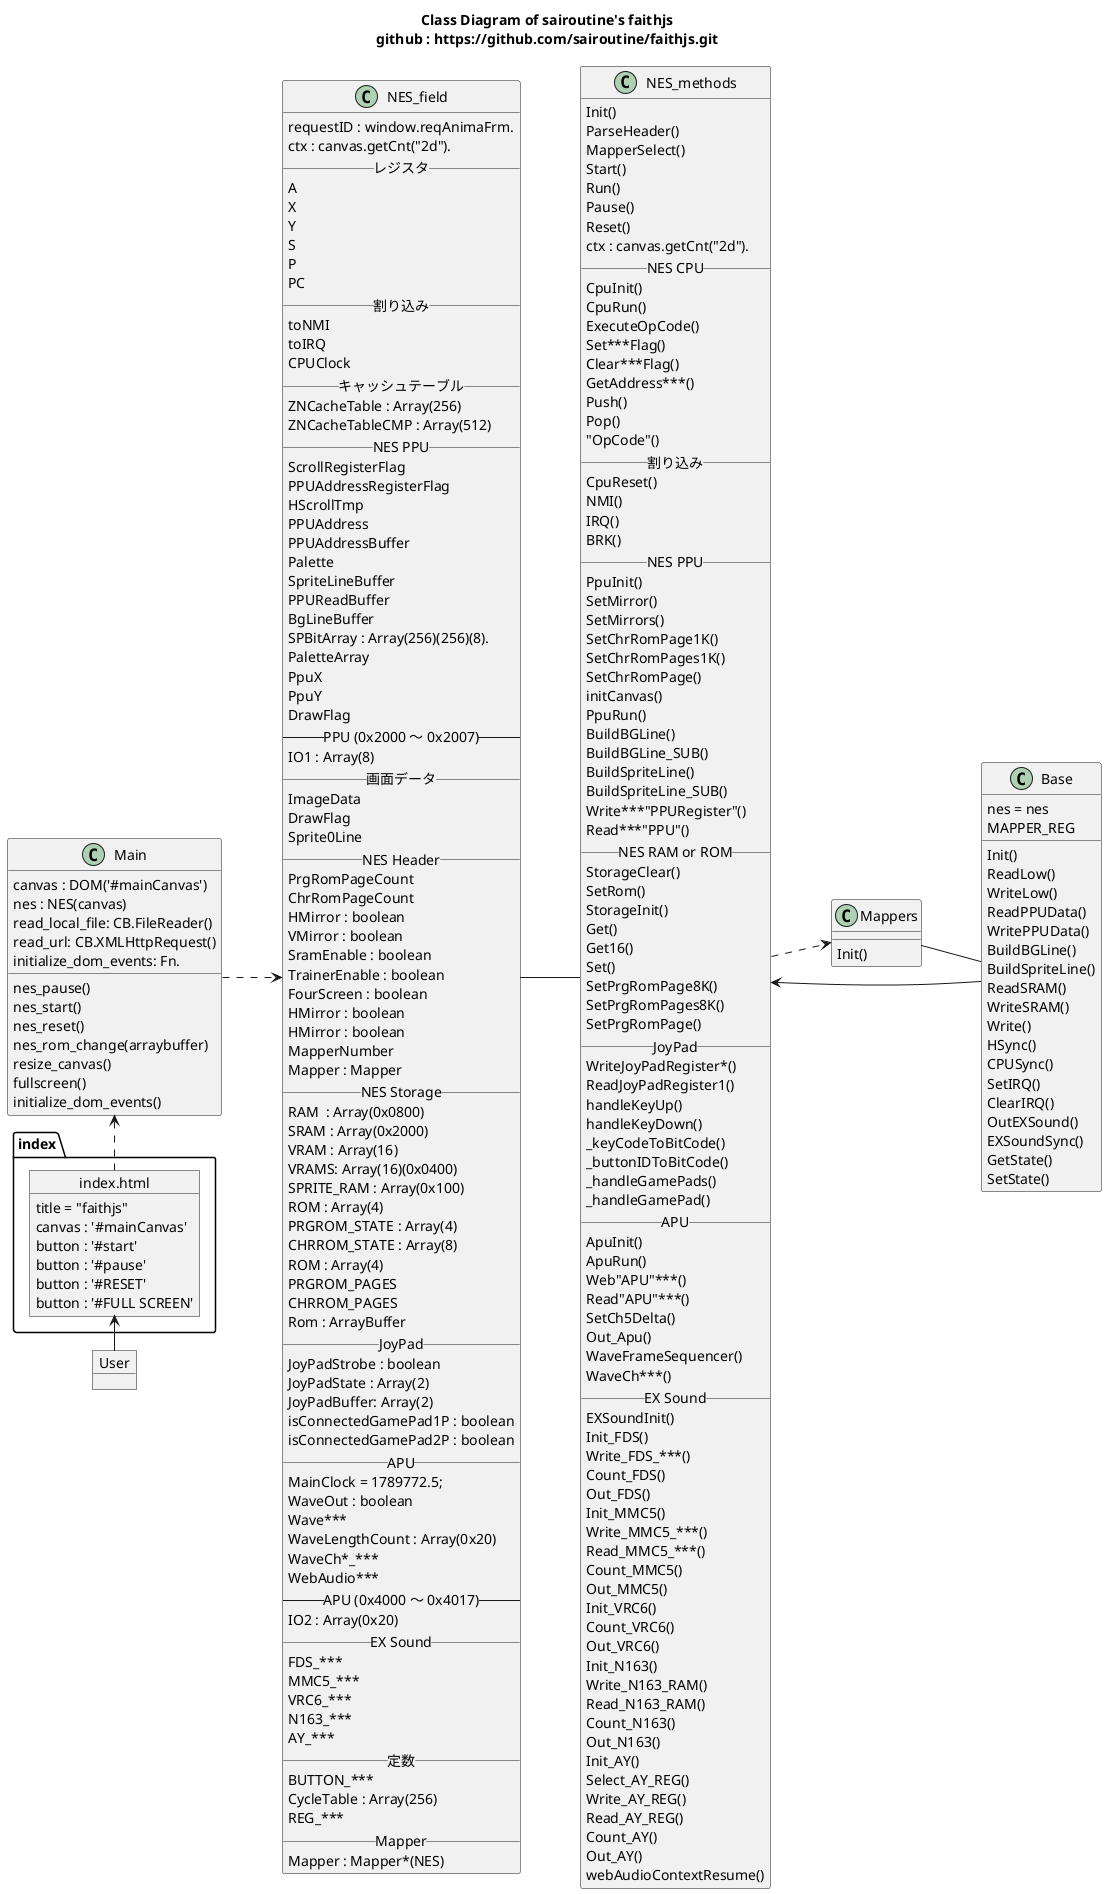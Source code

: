 @startuml
' 02_class_diagram_faithjs.puml

Title 
Class Diagram of sairoutine's faithjs
github : https://github.com/sairoutine/faithjs.git
end Title

left to right direction
object User
object index.html {
  title = "faithjs"
  canvas : '#mainCanvas'
  button : '#start'
  button : '#pause'
  button : '#RESET'
  button : '#FULL SCREEN'
}
User->index.html
index.html.>Main
Main..>NES_field
NES_field--NES_methods
NES_methods..>Mappers
Mappers--Base
NES_methods<--Base

Class Main {
  {field} canvas : DOM('#mainCanvas')
  {field} nes : NES(canvas)
  {field} read_local_file: CB.FileReader()
  {field} read_url: CB.XMLHttpRequest()
  {field} initialize_dom_events: Fn.
  {method} nes_pause()
  {method} nes_start()
  {method} nes_reset()
  {method} nes_rom_change(arraybuffer)
  {method} resize_canvas()
  {method} fullscreen()
  {method} initialize_dom_events()
}
Class NES_field {
  {field} requestID : window.reqAnimaFrm.
  {field} ctx : canvas.getCnt("2d").
  __ レジスタ __
  {field} A 
  {field} X 
  {field} Y 
  {field} S
  {field} P
  {field} PC
  __ 割り込み __
  {field} toNMI
  {field} toIRQ
  {field} CPUClock
  __ キャッシュテーブル __
  {field} ZNCacheTable : Array(256)
  {field} ZNCacheTableCMP : Array(512)
  __ NES PPU __
  {field} ScrollRegisterFlag
  {field} PPUAddressRegisterFlag
  {field} HScrollTmp
  {field} PPUAddress
  {field} PPUAddressBuffer
  {field} Palette
  {field} SpriteLineBuffer
  {field} PPUReadBuffer
  {field} BgLineBuffer
  {field} SPBitArray : Array(256)(256)(8).
  {field} PaletteArray
  {field} PpuX
  {field} PpuY
  {field} DrawFlag
  -- PPU (0x2000 〜 0x2007) --
  {field} IO1 : Array(8)
  __ 画面データ __
  {field} ImageData
  {field} DrawFlag
  {field} Sprite0Line
  __ NES Header __
  {field} PrgRomPageCount
  {field} ChrRomPageCount
  {field} HMirror : boolean
  {field} VMirror : boolean
  {field} SramEnable : boolean
  {field} TrainerEnable : boolean
  {field} FourScreen : boolean
  {field} HMirror : boolean
  {field} HMirror : boolean
  {field} MapperNumber
  {field} Mapper : Mapper
  __ NES Storage __
  {field} RAM  : Array(0x0800)
  {field} SRAM : Array(0x2000)
  {field} VRAM : Array(16)
  {field} VRAMS: Array(16)(0x0400)
  {field} SPRITE_RAM : Array(0x100)
  {field} ROM : Array(4)
  {field} PRGROM_STATE : Array(4)
  {field} CHRROM_STATE : Array(8)
  {field} ROM : Array(4)
  {field} PRGROM_PAGES
  {field} CHRROM_PAGES
  {field} Rom : ArrayBuffer
  __ JoyPad __
  {field} JoyPadStrobe : boolean
  {field} JoyPadState : Array(2)
  {field} JoyPadBuffer: Array(2)
  {field} isConnectedGamePad1P : boolean
  {field} isConnectedGamePad2P : boolean
  __ APU __
  {field} MainClock = 1789772.5;
  {field} WaveOut : boolean
  {field} Wave***
  {field} WaveLengthCount : Array(0x20)
  {field} WaveCh*_***
  {field} WebAudio***
  -- APU (0x4000 〜 0x4017) --
  {field} IO2 : Array(0x20)
  __ EX Sound __
  {field} FDS_***
  {field} MMC5_***
  {field} VRC6_***
  {field} N163_***
  {field} AY_***
  __ 定数 __
  {field} BUTTON_***
  {field} CycleTable : Array(256)
  {field} REG_***
  __ Mapper __
  {field} Mapper : Mapper*(NES)
}
Class NES_methods {
  {method} Init()
  {method} ParseHeader()
  {method} MapperSelect()
  {method} Start()
  {method} Run()
  {method} Pause()
  {method} Reset()
  {method} ctx : canvas.getCnt("2d").
  __ NES CPU __
  {method} CpuInit()
  {method} CpuRun()
  {method} ExecuteOpCode()
  {method} Set***Flag()
  {method} Clear***Flag()
  {method} GetAddress***()
  {method} Push()
  {method} Pop()
  {method} "OpCode"()
  __ 割り込み __
  {method} CpuReset()
  {method} NMI()
  {method} IRQ()
  {method} BRK()
  __ NES PPU __
  {method} PpuInit()
  {method} SetMirror()
  {method} SetMirrors()
  {method} SetChrRomPage1K()
  {method} SetChrRomPages1K()
  {method} SetChrRomPage()
  {method} initCanvas()
  {method} PpuRun()
  {method} BuildBGLine()
  {method} BuildBGLine_SUB()
  {method} BuildSpriteLine()
  {method} BuildSpriteLine_SUB()
  {method} Write***"PPURegister"()
  {method} Read***"PPU"()
  __ NES RAM or ROM __
  {method} StorageClear()
  {method} SetRom()
  {method} StorageInit()
  {method} Get()
  {method} Get16()
  {method} Set()
  {method} SetPrgRomPage8K()
  {method} SetPrgRomPages8K()
  {method} SetPrgRomPage()
  __ JoyPad __
  {method} WriteJoyPadRegister*()
  {method} ReadJoyPadRegister1()
  {method} handleKeyUp()
  {method} handleKeyDown()
  {method} _keyCodeToBitCode()
  {method} _buttonIDToBitCode()
  {method} _handleGamePads()
  {method} _handleGamePad()
  __ APU __
  {method} ApuInit()
  {method} ApuRun()
  {method} Web"APU"***()
  {method} Read"APU"***()
  {method} SetCh5Delta()
  {method} Out_Apu()
  {method} WaveFrameSequencer()
  {method} WaveCh***()
  __ EX Sound __
  {method} EXSoundInit()
  {method} Init_FDS()
  {method} Write_FDS_***()
  {method} Count_FDS()
  {method} Out_FDS()
  {method} Init_MMC5()
  {method} Write_MMC5_***()
  {method} Read_MMC5_***()
  {method} Count_MMC5()
  {method} Out_MMC5()
  {method} Init_VRC6()
  {method} Count_VRC6()
  {method} Out_VRC6()
  {method} Init_N163()
  {method} Write_N163_RAM()
  {method} Read_N163_RAM()
  {method} Count_N163()
  {method} Out_N163()
  {method} Init_AY()
  {method} Select_AY_REG()
  {method} Write_AY_REG()
  {method} Read_AY_REG()
  {method} Count_AY()
  {method} Out_AY()
  {method} webAudioContextResume()
}
Class Mappers {
  {method} Init()
}
Class Base {
  {field} nes = nes
  {field} MAPPER_REG
  {method} Init()
  {method} ReadLow()
  {method} WriteLow()
  {method} ReadPPUData()
  {method} WritePPUData()
  {method} BuildBGLine()
  {method} BuildSpriteLine()
  {method} ReadSRAM()
  {method} WriteSRAM()
  {method} Write()
  {method} HSync()
  {method} CPUSync()
  {method} SetIRQ()
  {method} ClearIRQ()
  {method} OutEXSound()
  {method} EXSoundSync()
  {method} GetState()
  {method} SetState()
}


@enduml